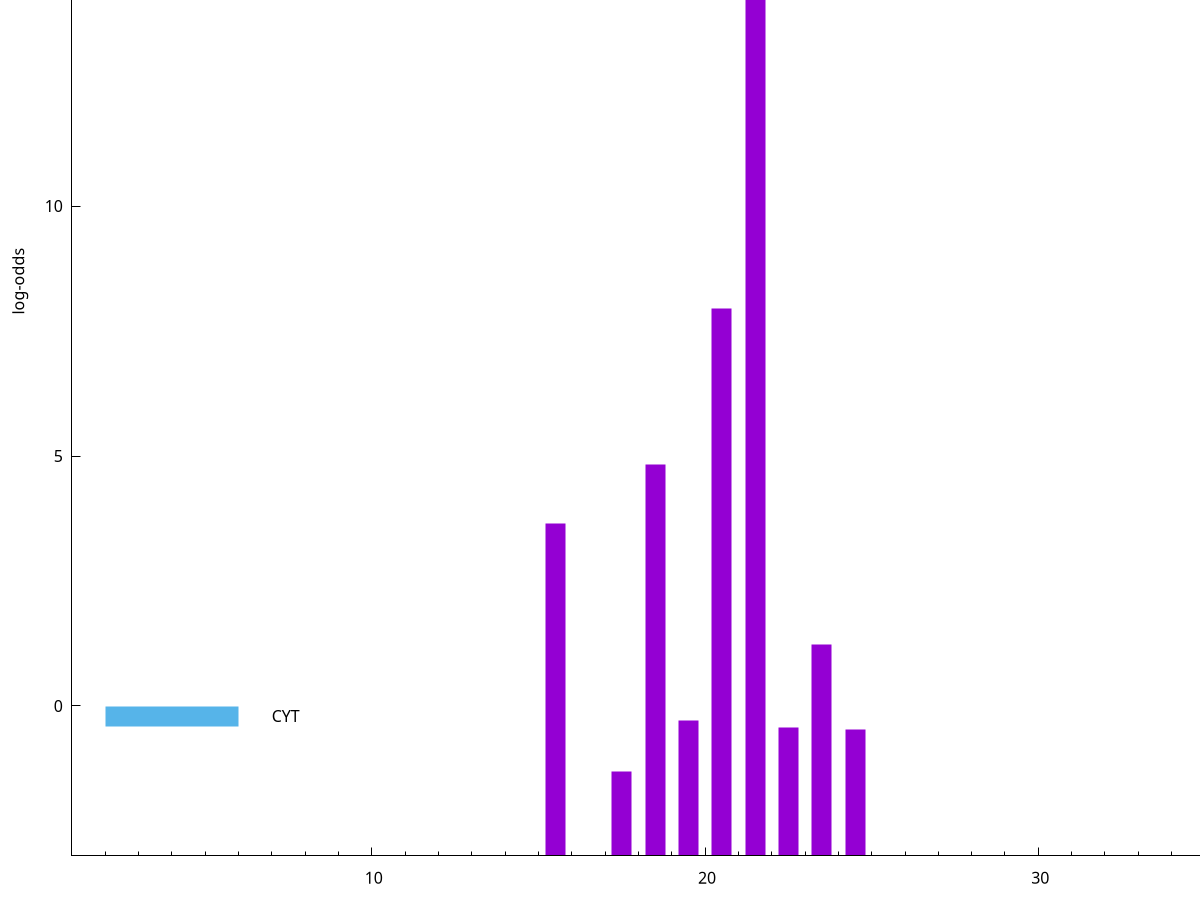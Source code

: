 set title "LipoP predictions for SRR5666621.gff"
set size 2., 1.4
set xrange [1:70] 
set mxtics 10
set yrange [-3:20]
set y2range [0:23]
set ylabel "log-odds"
set term postscript eps color solid "Helvetica" 30
set output "SRR5666621.gff.eps"
set arrow from 2,15.161 to 6,15.161 nohead lt 1 lw 20
set label "SpI" at 7,15.161
set arrow from 2,-0.200913 to 6,-0.200913 nohead lt 3 lw 20
set label "CYT" at 7,-0.200913
set arrow from 2,15.161 to 6,15.161 nohead lt 1 lw 20
set label "SpI" at 7,15.161
# NOTE: The scores below are the log-odds scores with the threshold
# NOTE: subtracted (a hack to make gnuplot make the histogram all
# NOTE: look nice).
plot "-" axes x1y2 title "" with impulses lt 1 lw 20
21.500000 18.149400
20.500000 10.952110
18.500000 7.834980
15.500000 6.647890
23.500000 4.229820
19.500000 2.703287
22.500000 2.562484
24.500000 2.536315
17.500000 1.687260
e
exit
